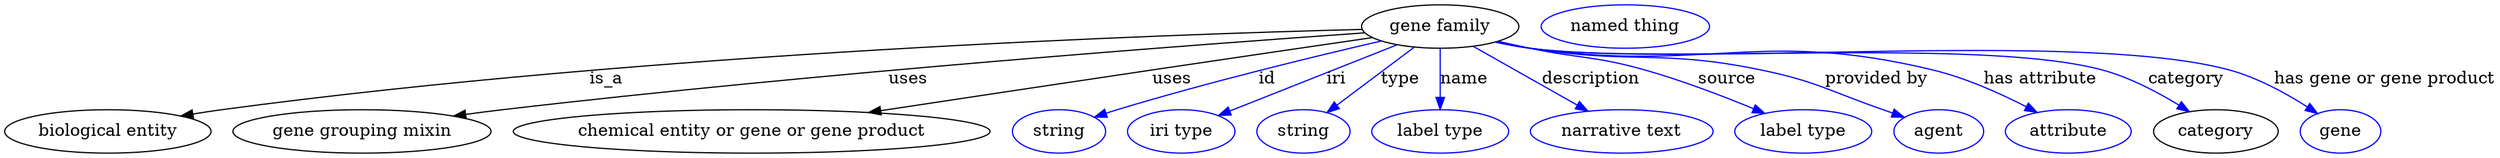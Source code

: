 digraph {
	graph [bb="0,0,2056.1,123"];
	node [label="\N"];
	"gene family"	[height=0.5,
		label="gene family",
		pos="1185.1,105",
		width=1.8054];
	"biological entity"	[height=0.5,
		pos="85.142,18",
		width=2.3651];
	"gene family" -> "biological entity"	[label=is_a,
		lp="496.14,61.5",
		pos="e,145.44,30.734 1120.7,102.61 960.69,98.517 532.62,83.628 179.14,36 171.46,34.965 163.44,33.74 155.48,32.43"];
	"gene grouping mixin"	[height=0.5,
		pos="295.14,18",
		width=2.9608];
	"gene family" -> "gene grouping mixin"	[label=uses,
		lp="746.64,61.5",
		pos="e,370.87,30.743 1122.8,99.754 991.15,90.515 675.08,66.908 411.14,36 401.36,34.855 391.14,33.535 380.98,32.148"];
	"chemical entity or gene or gene product"	[height=0.5,
		pos="617.14,18",
		width=5.4703];
	"gene family" -> "chemical entity or gene or gene product"	[label=uses,
		lp="963.64,61.5",
		pos="e,713.51,33.715 1128.9,95.795 1080.6,88.746 1009.3,78.28 947.14,69 872.48,57.854 788.34,45.103 723.71,35.267"];
	id	[color=blue,
		height=0.5,
		label=string,
		pos="870.14,18",
		width=1.0652];
	"gene family" -> id	[color=blue,
		label=id,
		lp="1042.1,61.5",
		pos="e,899.19,29.766 1136.5,93.027 1082.7,80.556 993.66,58.938 918.14,36 915.05,35.062 911.87,34.046 908.68,32.993",
		style=solid];
	iri	[color=blue,
		height=0.5,
		label="iri type",
		pos="971.14,18",
		width=1.2277];
	"gene family" -> iri	[color=blue,
		label=iri,
		lp="1099.1,61.5",
		pos="e,1001.9,31.204 1149.3,89.773 1111.2,74.623 1051,50.7 1011.2,34.929",
		style=solid];
	type	[color=blue,
		height=0.5,
		label=string,
		pos="1072.1,18",
		width=1.0652];
	"gene family" -> type	[color=blue,
		label=type,
		lp="1152.1,61.5",
		pos="e,1091.7,33.707 1163.6,87.812 1145.5,74.156 1119.4,54.526 1099.7,39.724",
		style=solid];
	name	[color=blue,
		height=0.5,
		label="label type",
		pos="1185.1,18",
		width=1.5707];
	"gene family" -> name	[color=blue,
		label=name,
		lp="1205.1,61.5",
		pos="e,1185.1,36.175 1185.1,86.799 1185.1,75.163 1185.1,59.548 1185.1,46.237",
		style=solid];
	description	[color=blue,
		height=0.5,
		label="narrative text",
		pos="1335.1,18",
		width=2.0943];
	"gene family" -> description	[color=blue,
		label=description,
		lp="1309.6,61.5",
		pos="e,1307.2,34.855 1212.3,88.607 1236.3,74.998 1271.6,55.025 1298.2,39.96",
		style=solid];
	source	[color=blue,
		height=0.5,
		label="label type",
		pos="1485.1,18",
		width=1.5707];
	"gene family" -> source	[color=blue,
		label=source,
		lp="1422.1,61.5",
		pos="e,1453.4,32.947 1232.9,92.755 1241.6,90.778 1250.6,88.784 1259.1,87 1301.2,78.188 1312.8,80.708 1354.1,69 1384.9,60.296 1418.5,47.376 \
1444,36.851",
		style=solid];
	"provided by"	[color=blue,
		height=0.5,
		label=agent,
		pos="1597.1,18",
		width=1.0291];
	"gene family" -> "provided by"	[color=blue,
		label="provided by",
		lp="1545.6,61.5",
		pos="e,1568.5,29.78 1231.5,92.357 1240.6,90.351 1250.2,88.448 1259.1,87 1343.3,73.425 1366.7,86.347 1450.1,69 1496.4,59.392 1506.5,51.521 \
1551.1,36 1553.7,35.112 1556.3,34.184 1559,33.238",
		style=solid];
	"has attribute"	[color=blue,
		height=0.5,
		label=attribute,
		pos="1704.1,18",
		width=1.4443];
	"gene family" -> "has attribute"	[color=blue,
		label="has attribute",
		lp="1681.1,61.5",
		pos="e,1678.4,33.762 1231.1,92.156 1240.3,90.141 1250,88.287 1259.1,87 1405.9,66.331 1448.1,103.79 1592.1,69 1619.2,62.469 1647.8,49.579 \
1669.3,38.523",
		style=solid];
	category	[height=0.5,
		pos="1825.1,18",
		width=1.4263];
	"gene family" -> category	[color=blue,
		label=category,
		lp="1801.6,61.5",
		pos="e,1803.4,34.385 1230.7,92.126 1240,90.087 1249.9,88.231 1259.1,87 1363.4,73.163 1630.6,96.617 1732.1,69 1754.4,62.934 1777.3,50.722 \
1794.8,39.886",
		style=solid];
	"has gene or gene product"	[color=blue,
		height=0.5,
		label=gene,
		pos="1927.1,18",
		width=0.92075];
	"gene family" -> "has gene or gene product"	[color=blue,
		label="has gene or gene product",
		lp="1964.6,61.5",
		pos="e,1908.3,33.002 1230.7,92.076 1240,90.041 1249.9,88.199 1259.1,87 1386.6,70.536 1713.3,103.17 1837.1,69 1859.7,62.768 1882.8,49.8 \
1899.9,38.632",
		style=solid];
	"named thing_category"	[color=blue,
		height=0.5,
		label="named thing",
		pos="1338.1,105",
		width=1.9318];
}
